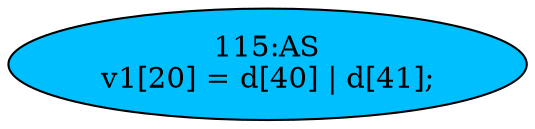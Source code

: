 strict digraph "" {
	node [label="\N"];
	"115:AS"	 [ast="<pyverilog.vparser.ast.Assign object at 0x7fee2312ad50>",
		def_var="['v1']",
		fillcolor=deepskyblue,
		label="115:AS
v1[20] = d[40] | d[41];",
		statements="[]",
		style=filled,
		typ=Assign,
		use_var="['d', 'd']"];
}
